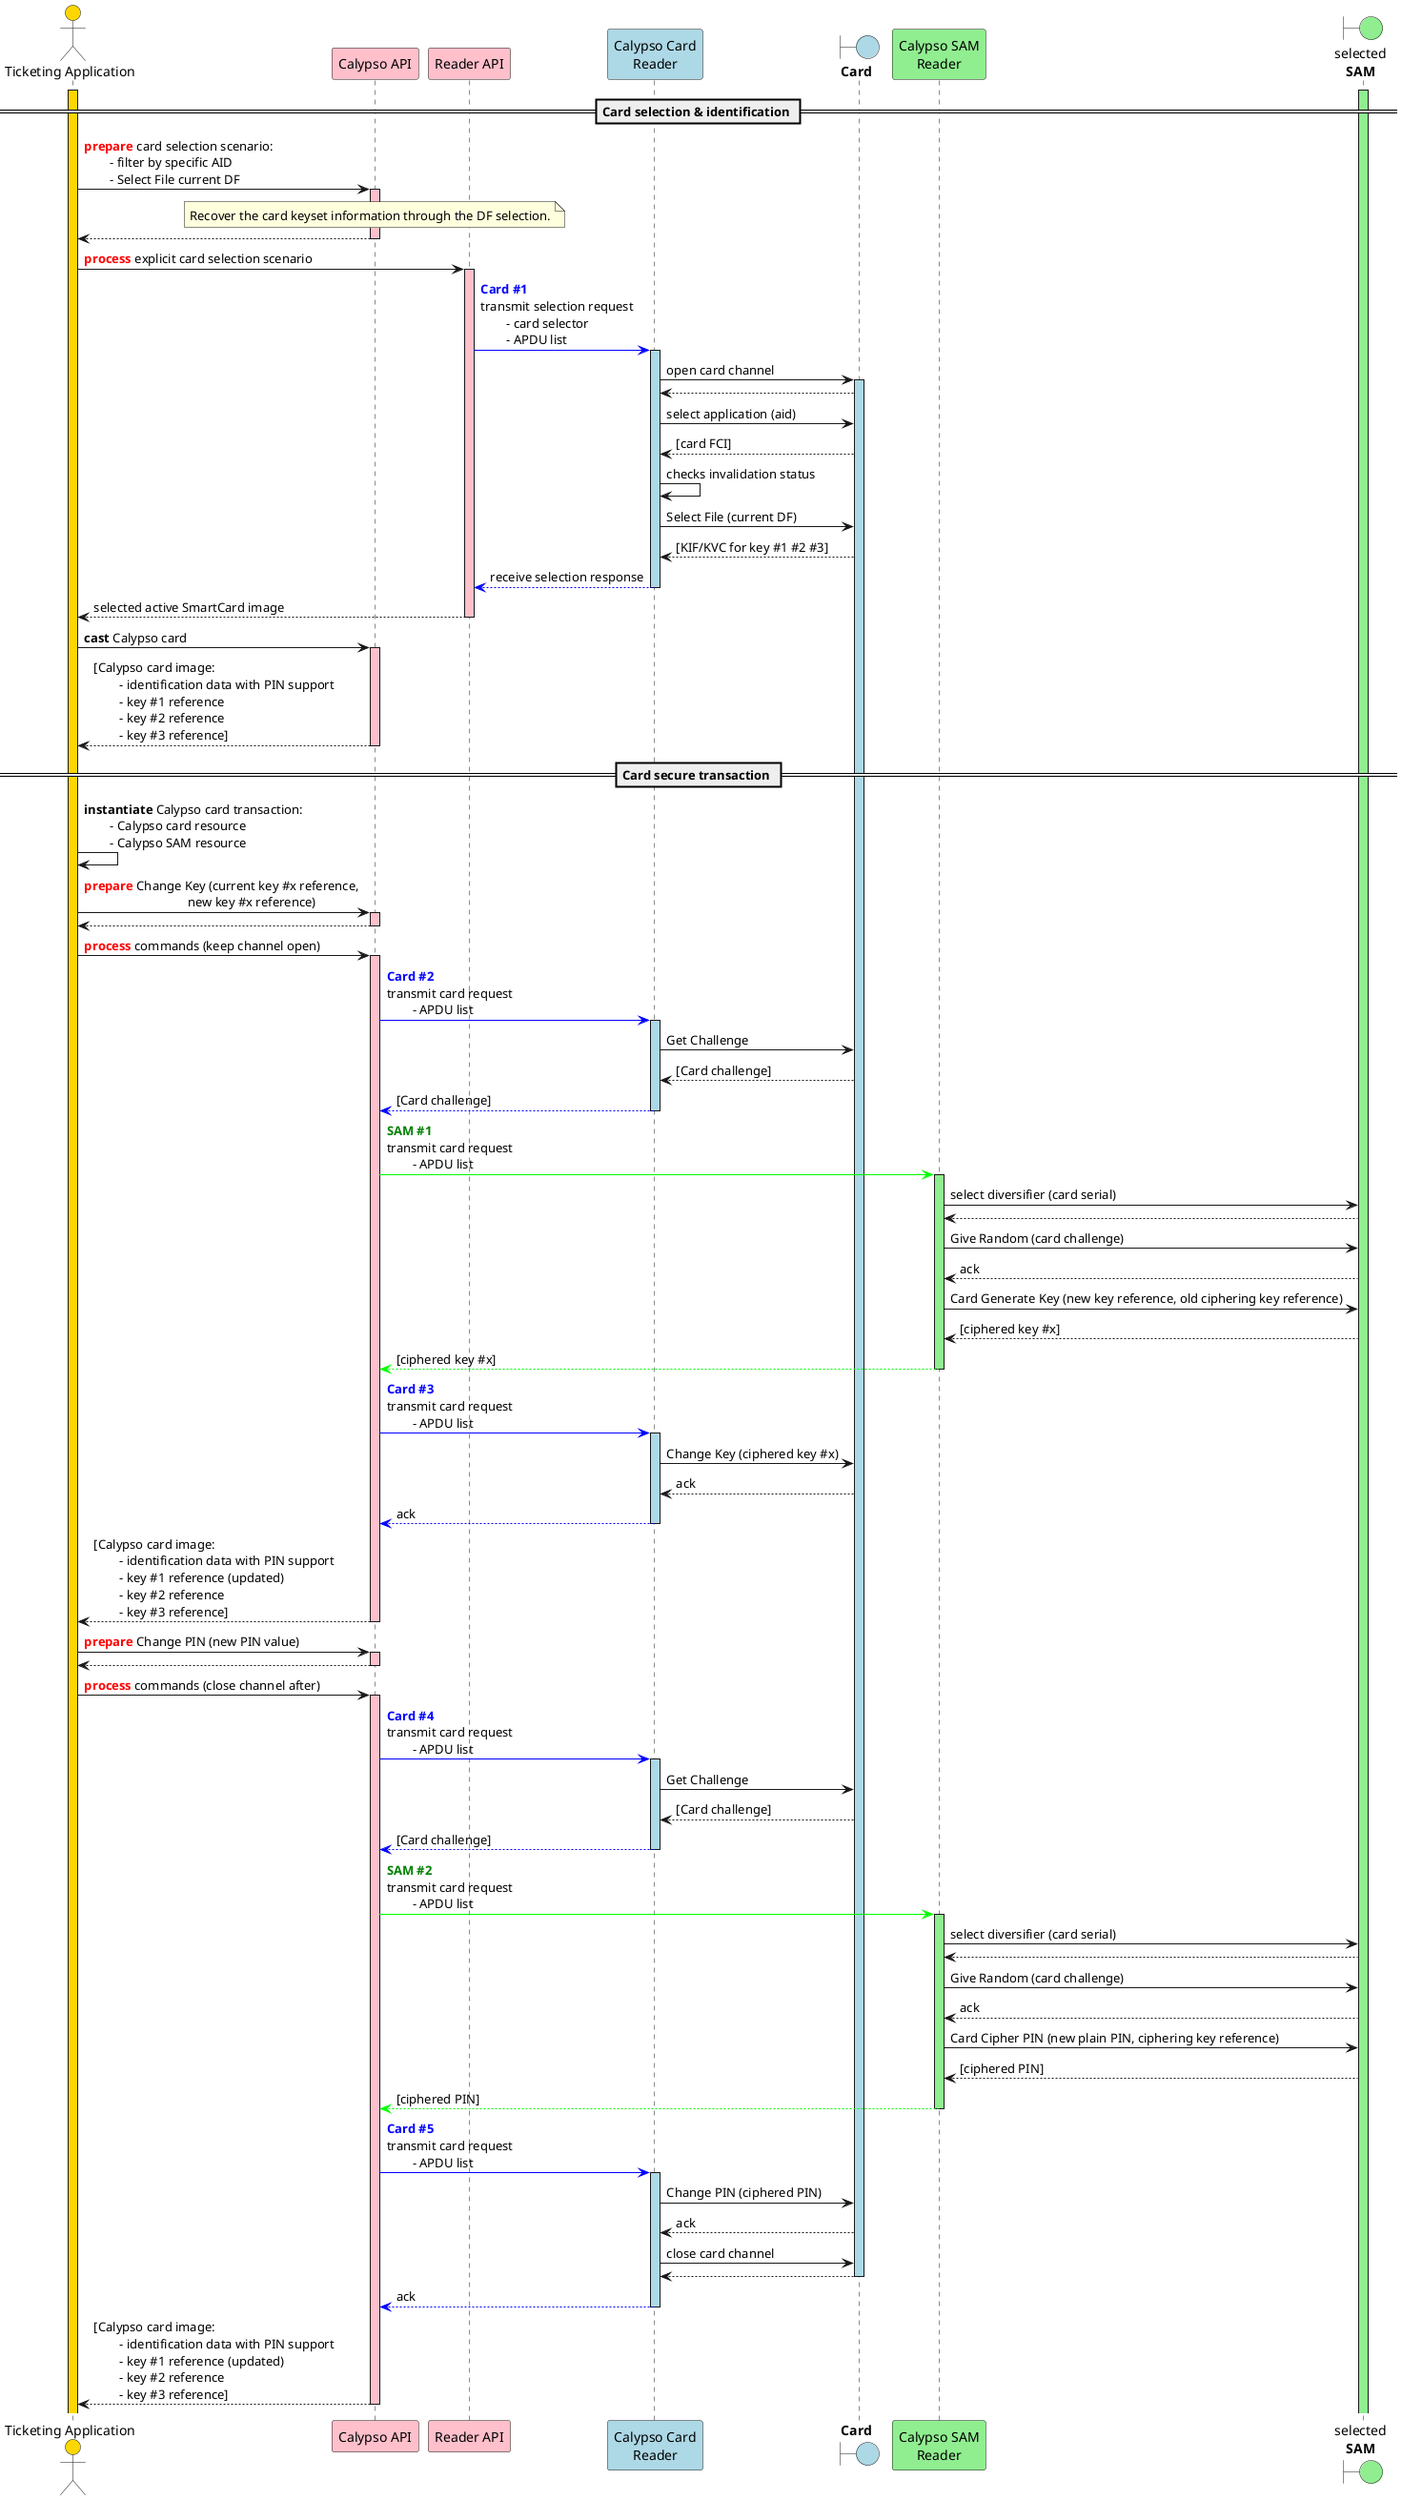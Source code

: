 @startuml

'skinparam ClassBorderColor #F1C40F
skinparam ClassBorderColor #D4AC0D
skinparam stereotypeABorderColor #A9DCDF
skinparam stereotypeIBorderColor #B4A7E5
skinparam stereotypeCBorderColor #ADD1B2
skinparam stereotypeEBorderColor #EB93DF
skinparam shadowing false

skinparam StateBorderColor #D4AC0D
skinparam ActivityBorderColor #D4AC0D

' Red
skinparam ClassBackgroundColor<<red>> #FDEDEC
skinparam ClassBorderColor<<red>> #E74C3C
hide <<red>> stereotype
' Purple
skinparam ClassBackgroundColor<<purple>> #F4ECF7
skinparam ClassBorderColor<<purple>> #8E44AD
hide <<purple>> stereotype
' blue
skinparam ClassBackgroundColor<<blue>> #EBF5FB
skinparam ClassBorderColor<<blue>> #3498DB
hide <<blue>> stereotype
' Green
skinparam ClassBackgroundColor<<green>> #EAFAF1
skinparam ClassBorderColor<<green>> #2ECC71
hide <<green>> stereotype

' Orange
skinparam ClassBackgroundColor<<orange>> #FDF2E9
skinparam ClassBorderColor<<orange>> #E67E22
hide <<orange>> stereotype

' Grey
skinparam ClassBackgroundColor<<grey>> #EAECEE
skinparam ClassBorderColor<<grey>> #2C3E50
hide <<grey>> stereotype

actor "Ticketing Application" as app #gold
participant "Calypso API" as capi #pink
participant "Reader API" as rapi #pink
participant "Calypso Card\nReader" as cardReader #lightBlue
boundary "**Card**" as card #lightBlue
participant "Calypso SAM\nReader" as samReader #lightGreen
boundary "selected\n**SAM**" as sam #lightGreen

activate app #gold
activate sam #lightGreen

== Card selection & identification ==

app->capi: <font color=red>**prepare**</font> card selection scenario:\n\t- filter by specific AID\n\t- Select File current DF
activate capi  #pink
note over capi
    Recover the card keyset information through the DF selection.
end note

capi-->app
deactivate capi

app->rapi: <font color=red>**process**</font> explicit card selection scenario
activate rapi  #pink
rapi-[#0000FF]>cardReader: <font color=blue>**Card #1**</font>\ntransmit selection request\n\t- card selector\n\t- APDU list
activate cardReader #lightBlue

cardReader->card: open card channel
activate card #lightBlue
card-->cardReader
cardReader->card: select application (aid)
card-->cardReader: [card FCI]
cardReader->cardReader: checks invalidation status

'group Card APDU commands outside secure session
    cardReader->card: Select File (current DF)
    card-->cardReader: [KIF/KVC for key #1 #2 #3]
'end

cardReader--[#0000FF]>rapi: receive selection response
deactivate cardReader

rapi-->app: selected active SmartCard image
deactivate rapi

app->capi: **cast** Calypso card
activate capi  #pink
capi-->app: [Calypso card image:\n\t- identification data with PIN support\n\t- key #1 reference\n\t- key #2 reference\n\t- key #3 reference]

deactivate capi

== Card secure transaction ==

app->app: **instantiate** Calypso card transaction:\n\t- Calypso card resource\n\t- Calypso SAM resource


app->capi: <font color=red>**prepare**</font> Change Key (current key #x reference,\n\t\t\t\tnew key #x reference)
activate capi  #pink
capi-->app
deactivate capi

app->capi: <font color=red>**process**</font> commands (keep channel open)
activate capi  #pink

capi-[#0000FF]>cardReader: <font color=blue>**Card #2**</font>\ntransmit card request\n\t- APDU list
activate cardReader #lightBlue

'group Card APDU commands inside session
    cardReader->card: Get Challenge
    card-->cardReader: [Card challenge]
'end

cardReader--[#0000FF]>capi: [Card challenge]
deactivate cardReader

capi-[#00FF00]>samReader: <font color=green>**SAM #1**</font>\ntransmit card request\n\t- APDU list
activate samReader #lightGreen

samReader->sam: select diversifier (card serial)
sam-->samReader
samReader->sam: Give Random (card challenge)
sam-->samReader: ack
samReader->sam: Card Generate Key (new key reference, old ciphering key reference)
sam-->samReader: [ciphered key #x]

samReader-[#00FF00]->capi: [ciphered key #x]
deactivate samReader

capi-[#0000FF]>cardReader: <font color=blue>**Card #3**</font>\ntransmit card request\n\t- APDU list
activate cardReader #lightBlue

'group Card APDU commands inside session
    cardReader->card: Change Key (ciphered key #x)
    card-->cardReader: ack
'end


cardReader-[#0000FF]->capi: ack
deactivate cardReader

capi-->app: [Calypso card image:\n\t- identification data with PIN support\n\t- key #1 reference (updated)\n\t- key #2 reference\n\t- key #3 reference]
deactivate capi

app->capi: <font color=red>**prepare**</font> Change PIN (new PIN value)
activate capi  #pink
capi-->app
deactivate capi

app->capi: <font color=red>**process**</font> commands (close channel after)
activate capi  #pink

capi-[#0000FF]>cardReader: <font color=blue>**Card #4**</font>\ntransmit card request\n\t- APDU list
activate cardReader #lightBlue

'group Card APDU commands inside session
    cardReader->card: Get Challenge
    card-->cardReader: [Card challenge]
'end

cardReader--[#0000FF]>capi: [Card challenge]
deactivate cardReader

capi-[#00FF00]>samReader: <font color=green>**SAM #2**</font>\ntransmit card request\n\t- APDU list
activate samReader #lightGreen

samReader->sam: select diversifier (card serial)
sam-->samReader
samReader->sam: Give Random (card challenge)
sam-->samReader: ack
samReader->sam: Card Cipher PIN (new plain PIN, ciphering key reference)
sam-->samReader: [ciphered PIN]

samReader-[#00FF00]->capi: [ciphered PIN]
deactivate samReader

capi-[#0000FF]>cardReader: <font color=blue>**Card #5**</font>\ntransmit card request\n\t- APDU list
activate cardReader #lightBlue

'group Card APDU commands inside session
    cardReader->card: Change PIN (ciphered PIN)
    card-->cardReader: ack
'end

cardReader->card: close card channel
card-->cardReader
deactivate card

cardReader-[#0000FF]->capi: ack
deactivate cardReader

capi-->app: [Calypso card image:\n\t- identification data with PIN support\n\t- key #1 reference (updated)\n\t- key #2 reference\n\t- key #3 reference]
deactivate capi

deactivate capi
@enduml
